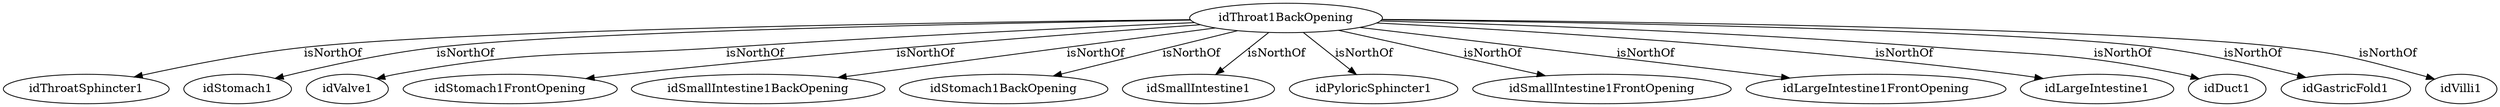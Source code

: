 strict digraph  {
idThroat1BackOpening [node_type=entity_node];
idThroatSphincter1 [node_type=entity_node];
idStomach1 [node_type=entity_node];
idValve1 [node_type=entity_node];
idStomach1FrontOpening [node_type=entity_node];
idSmallIntestine1BackOpening [node_type=entity_node];
idStomach1BackOpening [node_type=entity_node];
idSmallIntestine1 [node_type=entity_node];
idPyloricSphincter1 [node_type=entity_node];
idSmallIntestine1FrontOpening [node_type=entity_node];
idLargeIntestine1FrontOpening [node_type=entity_node];
idLargeIntestine1 [node_type=entity_node];
idDuct1 [node_type=entity_node];
idGastricFold1 [node_type=entity_node];
idVilli1 [node_type=entity_node];
idThroat1BackOpening -> idThroatSphincter1  [edge_type=relationship, label=isNorthOf];
idThroat1BackOpening -> idStomach1  [edge_type=relationship, label=isNorthOf];
idThroat1BackOpening -> idValve1  [edge_type=relationship, label=isNorthOf];
idThroat1BackOpening -> idStomach1FrontOpening  [edge_type=relationship, label=isNorthOf];
idThroat1BackOpening -> idSmallIntestine1BackOpening  [edge_type=relationship, label=isNorthOf];
idThroat1BackOpening -> idStomach1BackOpening  [edge_type=relationship, label=isNorthOf];
idThroat1BackOpening -> idSmallIntestine1  [edge_type=relationship, label=isNorthOf];
idThroat1BackOpening -> idPyloricSphincter1  [edge_type=relationship, label=isNorthOf];
idThroat1BackOpening -> idSmallIntestine1FrontOpening  [edge_type=relationship, label=isNorthOf];
idThroat1BackOpening -> idLargeIntestine1FrontOpening  [edge_type=relationship, label=isNorthOf];
idThroat1BackOpening -> idLargeIntestine1  [edge_type=relationship, label=isNorthOf];
idThroat1BackOpening -> idDuct1  [edge_type=relationship, label=isNorthOf];
idThroat1BackOpening -> idGastricFold1  [edge_type=relationship, label=isNorthOf];
idThroat1BackOpening -> idVilli1  [edge_type=relationship, label=isNorthOf];
}
